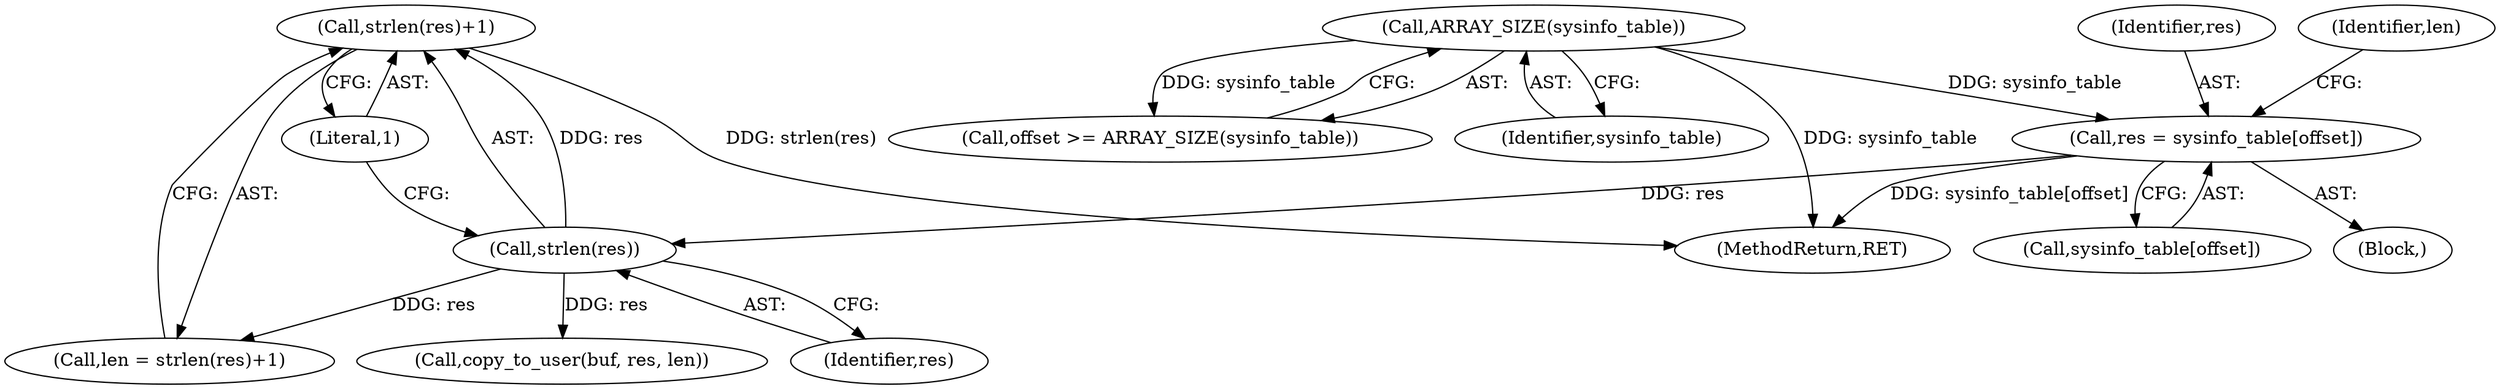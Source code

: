 digraph "0_linux_21c5977a836e399fc710ff2c5367845ed5c2527f_0@API" {
"1000148" [label="(Call,strlen(res)+1)"];
"1000149" [label="(Call,strlen(res))"];
"1000141" [label="(Call,res = sysinfo_table[offset])"];
"1000131" [label="(Call,ARRAY_SIZE(sysinfo_table))"];
"1000141" [label="(Call,res = sysinfo_table[offset])"];
"1000142" [label="(Identifier,res)"];
"1000151" [label="(Literal,1)"];
"1000148" [label="(Call,strlen(res)+1)"];
"1000113" [label="(Block,)"];
"1000131" [label="(Call,ARRAY_SIZE(sysinfo_table))"];
"1000143" [label="(Call,sysinfo_table[offset])"];
"1000150" [label="(Identifier,res)"];
"1000147" [label="(Identifier,len)"];
"1000129" [label="(Call,offset >= ARRAY_SIZE(sysinfo_table))"];
"1000164" [label="(Call,copy_to_user(buf, res, len))"];
"1000182" [label="(MethodReturn,RET)"];
"1000149" [label="(Call,strlen(res))"];
"1000132" [label="(Identifier,sysinfo_table)"];
"1000146" [label="(Call,len = strlen(res)+1)"];
"1000148" -> "1000146"  [label="AST: "];
"1000148" -> "1000151"  [label="CFG: "];
"1000149" -> "1000148"  [label="AST: "];
"1000151" -> "1000148"  [label="AST: "];
"1000146" -> "1000148"  [label="CFG: "];
"1000148" -> "1000182"  [label="DDG: strlen(res)"];
"1000149" -> "1000148"  [label="DDG: res"];
"1000149" -> "1000150"  [label="CFG: "];
"1000150" -> "1000149"  [label="AST: "];
"1000151" -> "1000149"  [label="CFG: "];
"1000149" -> "1000146"  [label="DDG: res"];
"1000141" -> "1000149"  [label="DDG: res"];
"1000149" -> "1000164"  [label="DDG: res"];
"1000141" -> "1000113"  [label="AST: "];
"1000141" -> "1000143"  [label="CFG: "];
"1000142" -> "1000141"  [label="AST: "];
"1000143" -> "1000141"  [label="AST: "];
"1000147" -> "1000141"  [label="CFG: "];
"1000141" -> "1000182"  [label="DDG: sysinfo_table[offset]"];
"1000131" -> "1000141"  [label="DDG: sysinfo_table"];
"1000131" -> "1000129"  [label="AST: "];
"1000131" -> "1000132"  [label="CFG: "];
"1000132" -> "1000131"  [label="AST: "];
"1000129" -> "1000131"  [label="CFG: "];
"1000131" -> "1000182"  [label="DDG: sysinfo_table"];
"1000131" -> "1000129"  [label="DDG: sysinfo_table"];
}
